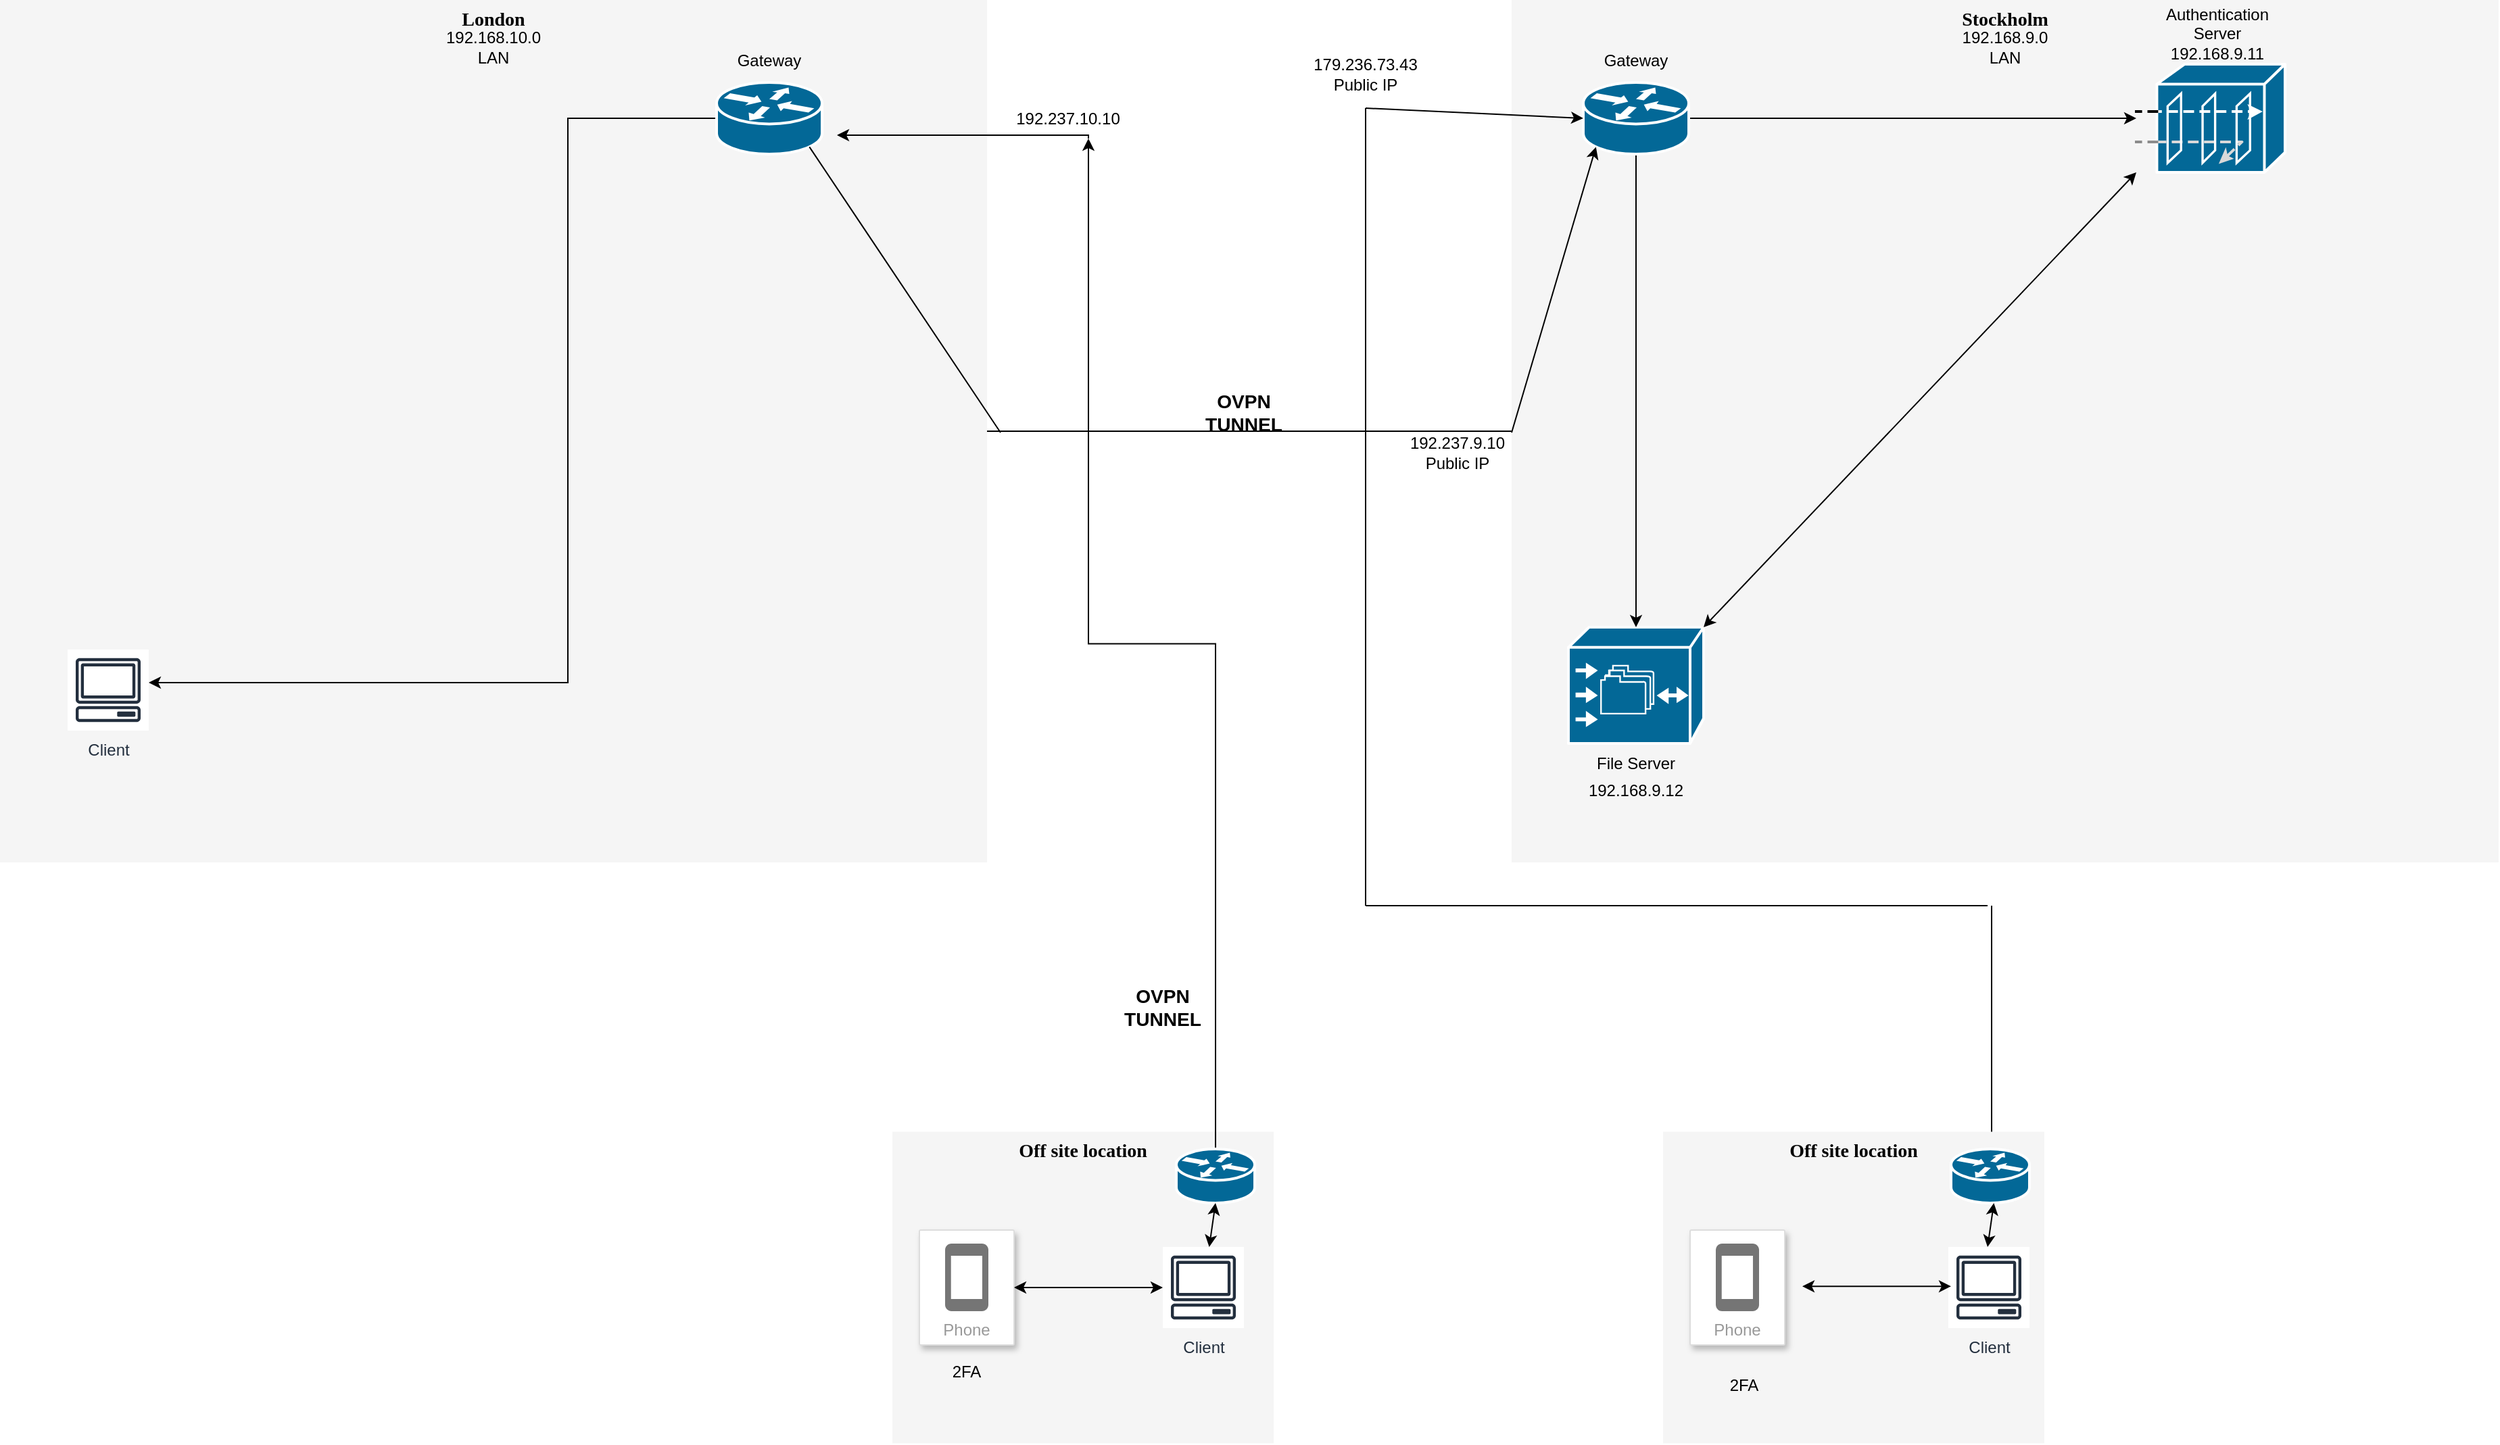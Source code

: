 <mxfile version="16.5.3" type="github">
  <diagram name="Page-1" id="c37626ed-c26b-45fb-9056-f9ebc6bb27b6">
    <mxGraphModel dx="402" dy="708" grid="1" gridSize="10" guides="1" tooltips="1" connect="1" arrows="1" fold="1" page="1" pageScale="1" pageWidth="1100" pageHeight="850" background="none" math="0" shadow="0">
      <root>
        <mxCell id="0" />
        <mxCell id="1" parent="0" />
        <mxCell id="N28YlUNtLmQZ9LZBREEU-2" value="Stockholm" style="whiteSpace=wrap;html=1;rounded=0;shadow=0;comic=0;strokeWidth=1;fontFamily=Verdana;fontSize=14;fillColor=#f5f5f5;strokeColor=none;fontStyle=1;verticalAlign=top;" parent="1" vertex="1">
          <mxGeometry x="2218" y="120" width="730" height="638" as="geometry" />
        </mxCell>
        <mxCell id="1c7a67bf8fd3230f-20" value="" style="shape=mxgraph.cisco.storage.cisco_file_engine;html=1;dashed=0;fillColor=#036897;strokeColor=#ffffff;strokeWidth=2;verticalLabelPosition=bottom;verticalAlign=top;rounded=0;shadow=0;comic=0;fontFamily=Verdana;fontSize=12;" parent="1" vertex="1">
          <mxGeometry x="2260" y="584" width="100" height="86" as="geometry" />
        </mxCell>
        <mxCell id="N28YlUNtLmQZ9LZBREEU-1" value="London" style="whiteSpace=wrap;html=1;rounded=0;shadow=0;comic=0;strokeWidth=1;fontFamily=Verdana;fontSize=14;fillColor=#f5f5f5;strokeColor=none;fontStyle=1;verticalAlign=top;" parent="1" vertex="1">
          <mxGeometry x="1100" y="120" width="730" height="638" as="geometry" />
        </mxCell>
        <mxCell id="N28YlUNtLmQZ9LZBREEU-7" value="" style="endArrow=none;html=1;rounded=0;exitX=1;exitY=0.5;exitDx=0;exitDy=0;entryX=0;entryY=0.5;entryDx=0;entryDy=0;" parent="1" source="N28YlUNtLmQZ9LZBREEU-1" target="N28YlUNtLmQZ9LZBREEU-2" edge="1">
          <mxGeometry width="50" height="50" relative="1" as="geometry">
            <mxPoint x="1980" y="570" as="sourcePoint" />
            <mxPoint x="2030" y="520" as="targetPoint" />
          </mxGeometry>
        </mxCell>
        <mxCell id="N28YlUNtLmQZ9LZBREEU-8" value="&lt;h3&gt;OVPN TUNNEL&lt;/h3&gt;" style="text;html=1;strokeColor=none;fillColor=none;align=center;verticalAlign=middle;whiteSpace=wrap;rounded=0;" parent="1" vertex="1">
          <mxGeometry x="1990" y="410" width="60" height="30" as="geometry" />
        </mxCell>
        <mxCell id="N28YlUNtLmQZ9LZBREEU-9" value="192.237.9.10&lt;br&gt;Public IP" style="text;html=1;strokeColor=none;fillColor=none;align=center;verticalAlign=middle;whiteSpace=wrap;rounded=0;" parent="1" vertex="1">
          <mxGeometry x="2138" y="440" width="80" height="30" as="geometry" />
        </mxCell>
        <mxCell id="N28YlUNtLmQZ9LZBREEU-13" value="File Server" style="text;html=1;strokeColor=none;fillColor=none;align=center;verticalAlign=middle;whiteSpace=wrap;rounded=0;" parent="1" vertex="1">
          <mxGeometry x="2280" y="670" width="60" height="30" as="geometry" />
        </mxCell>
        <mxCell id="N28YlUNtLmQZ9LZBREEU-33" style="edgeStyle=orthogonalEdgeStyle;rounded=0;orthogonalLoop=1;jettySize=auto;html=1;entryX=0;entryY=0.5;entryDx=0;entryDy=0;entryPerimeter=0;" parent="1" source="N28YlUNtLmQZ9LZBREEU-14" target="N28YlUNtLmQZ9LZBREEU-18" edge="1">
          <mxGeometry relative="1" as="geometry" />
        </mxCell>
        <mxCell id="N28YlUNtLmQZ9LZBREEU-34" style="edgeStyle=orthogonalEdgeStyle;rounded=0;orthogonalLoop=1;jettySize=auto;html=1;exitX=0.12;exitY=0.9;exitDx=0;exitDy=0;exitPerimeter=0;entryX=0.5;entryY=0;entryDx=0;entryDy=0;entryPerimeter=0;" parent="1" source="N28YlUNtLmQZ9LZBREEU-14" target="1c7a67bf8fd3230f-20" edge="1">
          <mxGeometry relative="1" as="geometry">
            <Array as="points">
              <mxPoint x="2310" y="229" />
            </Array>
          </mxGeometry>
        </mxCell>
        <mxCell id="N28YlUNtLmQZ9LZBREEU-14" value="" style="shape=mxgraph.cisco.routers.router;sketch=0;html=1;pointerEvents=1;dashed=0;fillColor=#036897;strokeColor=#ffffff;strokeWidth=2;verticalLabelPosition=bottom;verticalAlign=top;align=center;outlineConnect=0;" parent="1" vertex="1">
          <mxGeometry x="2271" y="181" width="78" height="53" as="geometry" />
        </mxCell>
        <mxCell id="N28YlUNtLmQZ9LZBREEU-15" value="Gateway" style="text;html=1;strokeColor=none;fillColor=none;align=center;verticalAlign=middle;whiteSpace=wrap;rounded=0;" parent="1" vertex="1">
          <mxGeometry x="2280" y="150" width="60" height="30" as="geometry" />
        </mxCell>
        <mxCell id="N28YlUNtLmQZ9LZBREEU-18" value="" style="shape=mxgraph.cisco.security.guard;sketch=0;html=1;pointerEvents=1;dashed=0;fillColor=#036897;strokeColor=#ffffff;strokeWidth=2;verticalLabelPosition=bottom;verticalAlign=top;align=center;outlineConnect=0;" parent="1" vertex="1">
          <mxGeometry x="2680" y="167.5" width="110" height="80" as="geometry" />
        </mxCell>
        <mxCell id="N28YlUNtLmQZ9LZBREEU-19" value="Authentication&lt;br&gt;Server&lt;br&gt;192.168.9.11" style="text;html=1;strokeColor=none;fillColor=none;align=center;verticalAlign=middle;whiteSpace=wrap;rounded=0;" parent="1" vertex="1">
          <mxGeometry x="2710" y="130" width="60" height="30" as="geometry" />
        </mxCell>
        <mxCell id="N28YlUNtLmQZ9LZBREEU-24" value="" style="endArrow=classic;startArrow=classic;html=1;rounded=0;exitX=1;exitY=0;exitDx=0;exitDy=0;exitPerimeter=0;entryX=0;entryY=1;entryDx=0;entryDy=0;entryPerimeter=0;" parent="1" source="1c7a67bf8fd3230f-20" target="N28YlUNtLmQZ9LZBREEU-18" edge="1">
          <mxGeometry width="50" height="50" relative="1" as="geometry">
            <mxPoint x="2370" y="560" as="sourcePoint" />
            <mxPoint x="2420" y="510" as="targetPoint" />
          </mxGeometry>
        </mxCell>
        <mxCell id="N28YlUNtLmQZ9LZBREEU-26" value="192.168.9.0&lt;br&gt;LAN" style="text;html=1;strokeColor=none;fillColor=none;align=center;verticalAlign=middle;whiteSpace=wrap;rounded=0;" parent="1" vertex="1">
          <mxGeometry x="2543" y="140" width="80" height="30" as="geometry" />
        </mxCell>
        <mxCell id="N28YlUNtLmQZ9LZBREEU-27" value="192.168.9.12" style="text;html=1;strokeColor=none;fillColor=none;align=center;verticalAlign=middle;whiteSpace=wrap;rounded=0;" parent="1" vertex="1">
          <mxGeometry x="2270" y="690" width="80" height="30" as="geometry" />
        </mxCell>
        <mxCell id="N28YlUNtLmQZ9LZBREEU-50" style="edgeStyle=orthogonalEdgeStyle;rounded=0;orthogonalLoop=1;jettySize=auto;html=1;exitX=0;exitY=0.5;exitDx=0;exitDy=0;exitPerimeter=0;" parent="1" source="N28YlUNtLmQZ9LZBREEU-36" edge="1">
          <mxGeometry relative="1" as="geometry">
            <mxPoint x="1210" y="625" as="targetPoint" />
            <Array as="points">
              <mxPoint x="1520" y="208" />
              <mxPoint x="1520" y="625" />
            </Array>
          </mxGeometry>
        </mxCell>
        <mxCell id="N28YlUNtLmQZ9LZBREEU-36" value="" style="shape=mxgraph.cisco.routers.router;sketch=0;html=1;pointerEvents=1;dashed=0;fillColor=#036897;strokeColor=#ffffff;strokeWidth=2;verticalLabelPosition=bottom;verticalAlign=top;align=center;outlineConnect=0;" parent="1" vertex="1">
          <mxGeometry x="1630" y="181" width="78" height="53" as="geometry" />
        </mxCell>
        <mxCell id="N28YlUNtLmQZ9LZBREEU-37" value="Gateway" style="text;html=1;strokeColor=none;fillColor=none;align=center;verticalAlign=middle;whiteSpace=wrap;rounded=0;" parent="1" vertex="1">
          <mxGeometry x="1639" y="150" width="60" height="30" as="geometry" />
        </mxCell>
        <mxCell id="N28YlUNtLmQZ9LZBREEU-51" style="edgeStyle=orthogonalEdgeStyle;rounded=0;orthogonalLoop=1;jettySize=auto;html=1;exitX=0.75;exitY=1;exitDx=0;exitDy=0;" parent="1" edge="1" source="N28YlUNtLmQZ9LZBREEU-52">
          <mxGeometry relative="1" as="geometry">
            <mxPoint x="1911" y="370" as="sourcePoint" />
            <Array as="points">
              <mxPoint x="1905" y="220" />
            </Array>
            <mxPoint x="1719" y="220" as="targetPoint" />
          </mxGeometry>
        </mxCell>
        <mxCell id="N28YlUNtLmQZ9LZBREEU-43" value="192.168.10.0&lt;br&gt;LAN" style="text;html=1;strokeColor=none;fillColor=none;align=center;verticalAlign=middle;whiteSpace=wrap;rounded=0;" parent="1" vertex="1">
          <mxGeometry x="1435" y="140" width="60" height="30" as="geometry" />
        </mxCell>
        <mxCell id="N28YlUNtLmQZ9LZBREEU-52" value="192.237.10.10" style="text;html=1;strokeColor=none;fillColor=none;align=center;verticalAlign=middle;whiteSpace=wrap;rounded=0;" parent="1" vertex="1">
          <mxGeometry x="1860" y="192.5" width="60" height="30" as="geometry" />
        </mxCell>
        <mxCell id="N28YlUNtLmQZ9LZBREEU-55" value="Client" style="sketch=0;outlineConnect=0;fontColor=#232F3E;gradientColor=none;strokeColor=#232F3E;fillColor=#ffffff;dashed=0;verticalLabelPosition=bottom;verticalAlign=top;align=center;html=1;fontSize=12;fontStyle=0;aspect=fixed;shape=mxgraph.aws4.resourceIcon;resIcon=mxgraph.aws4.client;fontFamily=Helvetica;" parent="1" vertex="1">
          <mxGeometry x="1150" y="600.5" width="60" height="60" as="geometry" />
        </mxCell>
        <mxCell id="gRUcOE9CfGCtsJtimKDV-1" value="Off site location" style="whiteSpace=wrap;html=1;rounded=0;shadow=0;comic=0;strokeWidth=1;fontFamily=Verdana;fontSize=14;fillColor=#f5f5f5;strokeColor=none;fontStyle=1;verticalAlign=top;" parent="1" vertex="1">
          <mxGeometry x="1760" y="957.25" width="282" height="230.5" as="geometry" />
        </mxCell>
        <mxCell id="gRUcOE9CfGCtsJtimKDV-2" value="Phone" style="strokeColor=#dddddd;shadow=1;strokeWidth=1;rounded=1;absoluteArcSize=1;arcSize=2;labelPosition=center;verticalLabelPosition=middle;align=center;verticalAlign=bottom;spacingLeft=0;fontColor=#999999;fontSize=12;whiteSpace=wrap;spacingBottom=2;" parent="1" vertex="1">
          <mxGeometry x="1780" y="1030" width="70" height="85" as="geometry" />
        </mxCell>
        <mxCell id="gRUcOE9CfGCtsJtimKDV-3" value="" style="sketch=0;dashed=0;connectable=0;html=1;fillColor=#757575;strokeColor=none;shape=mxgraph.gcp2.phone;part=1;" parent="gRUcOE9CfGCtsJtimKDV-2" vertex="1">
          <mxGeometry x="0.5" width="32" height="50" relative="1" as="geometry">
            <mxPoint x="-16" y="10" as="offset" />
          </mxGeometry>
        </mxCell>
        <mxCell id="gRUcOE9CfGCtsJtimKDV-4" value="Client" style="sketch=0;outlineConnect=0;fontColor=#232F3E;gradientColor=none;strokeColor=#232F3E;fillColor=#ffffff;dashed=0;verticalLabelPosition=bottom;verticalAlign=top;align=center;html=1;fontSize=12;fontStyle=0;aspect=fixed;shape=mxgraph.aws4.resourceIcon;resIcon=mxgraph.aws4.client;" parent="1" vertex="1">
          <mxGeometry x="1960" y="1042.5" width="60" height="60" as="geometry" />
        </mxCell>
        <mxCell id="gRUcOE9CfGCtsJtimKDV-6" value="" style="endArrow=classic;startArrow=classic;html=1;rounded=0;exitX=1;exitY=0.5;exitDx=0;exitDy=0;" parent="1" source="gRUcOE9CfGCtsJtimKDV-2" target="gRUcOE9CfGCtsJtimKDV-4" edge="1">
          <mxGeometry width="50" height="50" relative="1" as="geometry">
            <mxPoint x="1860" y="1110" as="sourcePoint" />
            <mxPoint x="1910" y="1060" as="targetPoint" />
          </mxGeometry>
        </mxCell>
        <mxCell id="gRUcOE9CfGCtsJtimKDV-9" style="edgeStyle=orthogonalEdgeStyle;rounded=0;orthogonalLoop=1;jettySize=auto;html=1;exitX=0.5;exitY=0;exitDx=0;exitDy=0;exitPerimeter=0;entryX=0.75;entryY=1;entryDx=0;entryDy=0;" parent="1" source="gRUcOE9CfGCtsJtimKDV-7" target="N28YlUNtLmQZ9LZBREEU-52" edge="1">
          <mxGeometry relative="1" as="geometry">
            <mxPoint x="1900" y="810" as="targetPoint" />
          </mxGeometry>
        </mxCell>
        <mxCell id="gRUcOE9CfGCtsJtimKDV-7" value="" style="shape=mxgraph.cisco.routers.router;sketch=0;html=1;pointerEvents=1;dashed=0;fillColor=#036897;strokeColor=#ffffff;strokeWidth=2;verticalLabelPosition=bottom;verticalAlign=top;align=center;outlineConnect=0;" parent="1" vertex="1">
          <mxGeometry x="1970" y="970" width="58" height="40" as="geometry" />
        </mxCell>
        <mxCell id="gRUcOE9CfGCtsJtimKDV-10" value="&lt;h3&gt;OVPN TUNNEL&lt;/h3&gt;" style="text;html=1;strokeColor=none;fillColor=none;align=center;verticalAlign=middle;whiteSpace=wrap;rounded=0;" parent="1" vertex="1">
          <mxGeometry x="1930" y="850" width="60" height="30" as="geometry" />
        </mxCell>
        <mxCell id="gRUcOE9CfGCtsJtimKDV-11" value="" style="endArrow=classic;startArrow=classic;html=1;rounded=0;entryX=0.5;entryY=1;entryDx=0;entryDy=0;entryPerimeter=0;" parent="1" source="gRUcOE9CfGCtsJtimKDV-4" target="gRUcOE9CfGCtsJtimKDV-7" edge="1">
          <mxGeometry width="50" height="50" relative="1" as="geometry">
            <mxPoint x="2000" y="1050" as="sourcePoint" />
            <mxPoint x="2050" y="1000" as="targetPoint" />
          </mxGeometry>
        </mxCell>
        <mxCell id="gRUcOE9CfGCtsJtimKDV-12" value="2FA" style="text;html=1;strokeColor=none;fillColor=none;align=center;verticalAlign=middle;whiteSpace=wrap;rounded=0;" parent="1" vertex="1">
          <mxGeometry x="1785" y="1120" width="60" height="30" as="geometry" />
        </mxCell>
        <mxCell id="cFmzxp8rc3JpgVyaZp0U-3" value="Off site location" style="whiteSpace=wrap;html=1;rounded=0;shadow=0;comic=0;strokeWidth=1;fontFamily=Verdana;fontSize=14;fillColor=#f5f5f5;strokeColor=none;fontStyle=1;verticalAlign=top;" vertex="1" parent="1">
          <mxGeometry x="2330" y="957.25" width="282" height="230.5" as="geometry" />
        </mxCell>
        <mxCell id="cFmzxp8rc3JpgVyaZp0U-4" value="" style="shape=mxgraph.cisco.routers.router;sketch=0;html=1;pointerEvents=1;dashed=0;fillColor=#036897;strokeColor=#ffffff;strokeWidth=2;verticalLabelPosition=bottom;verticalAlign=top;align=center;outlineConnect=0;" vertex="1" parent="1">
          <mxGeometry x="2543" y="970" width="58" height="40" as="geometry" />
        </mxCell>
        <mxCell id="cFmzxp8rc3JpgVyaZp0U-6" value="Client" style="sketch=0;outlineConnect=0;fontColor=#232F3E;gradientColor=none;strokeColor=#232F3E;fillColor=#ffffff;dashed=0;verticalLabelPosition=bottom;verticalAlign=top;align=center;html=1;fontSize=12;fontStyle=0;aspect=fixed;shape=mxgraph.aws4.resourceIcon;resIcon=mxgraph.aws4.client;" vertex="1" parent="1">
          <mxGeometry x="2541" y="1042.5" width="60" height="60" as="geometry" />
        </mxCell>
        <mxCell id="cFmzxp8rc3JpgVyaZp0U-8" value="" style="endArrow=classic;startArrow=classic;html=1;rounded=0;entryX=0.5;entryY=1;entryDx=0;entryDy=0;entryPerimeter=0;" edge="1" parent="1">
          <mxGeometry width="50" height="50" relative="1" as="geometry">
            <mxPoint x="2570.0" y="1042.5" as="sourcePoint" />
            <mxPoint x="2574.68" y="1010" as="targetPoint" />
          </mxGeometry>
        </mxCell>
        <mxCell id="cFmzxp8rc3JpgVyaZp0U-11" value="" style="endArrow=classic;startArrow=classic;html=1;rounded=0;exitX=1;exitY=0.5;exitDx=0;exitDy=0;" edge="1" parent="1">
          <mxGeometry width="50" height="50" relative="1" as="geometry">
            <mxPoint x="2433" y="1071.59" as="sourcePoint" />
            <mxPoint x="2543" y="1071.59" as="targetPoint" />
          </mxGeometry>
        </mxCell>
        <mxCell id="cFmzxp8rc3JpgVyaZp0U-12" value="Phone" style="strokeColor=#dddddd;shadow=1;strokeWidth=1;rounded=1;absoluteArcSize=1;arcSize=2;labelPosition=center;verticalLabelPosition=middle;align=center;verticalAlign=bottom;spacingLeft=0;fontColor=#999999;fontSize=12;whiteSpace=wrap;spacingBottom=2;" vertex="1" parent="1">
          <mxGeometry x="2350" y="1030" width="70" height="85" as="geometry" />
        </mxCell>
        <mxCell id="cFmzxp8rc3JpgVyaZp0U-13" value="" style="sketch=0;dashed=0;connectable=0;html=1;fillColor=#757575;strokeColor=none;shape=mxgraph.gcp2.phone;part=1;" vertex="1" parent="cFmzxp8rc3JpgVyaZp0U-12">
          <mxGeometry x="0.5" width="32" height="50" relative="1" as="geometry">
            <mxPoint x="-16" y="10" as="offset" />
          </mxGeometry>
        </mxCell>
        <mxCell id="cFmzxp8rc3JpgVyaZp0U-14" value="2FA" style="text;html=1;strokeColor=none;fillColor=none;align=center;verticalAlign=middle;whiteSpace=wrap;rounded=0;" vertex="1" parent="1">
          <mxGeometry x="2360" y="1130" width="60" height="30" as="geometry" />
        </mxCell>
        <mxCell id="cFmzxp8rc3JpgVyaZp0U-16" value="" style="endArrow=none;html=1;rounded=0;" edge="1" parent="1">
          <mxGeometry width="50" height="50" relative="1" as="geometry">
            <mxPoint x="2573" y="957.25" as="sourcePoint" />
            <mxPoint x="2573" y="790" as="targetPoint" />
          </mxGeometry>
        </mxCell>
        <mxCell id="cFmzxp8rc3JpgVyaZp0U-17" value="" style="endArrow=none;html=1;rounded=0;" edge="1" parent="1">
          <mxGeometry width="50" height="50" relative="1" as="geometry">
            <mxPoint x="2110" y="790" as="sourcePoint" />
            <mxPoint x="2570" y="790" as="targetPoint" />
          </mxGeometry>
        </mxCell>
        <mxCell id="cFmzxp8rc3JpgVyaZp0U-18" value="" style="endArrow=none;html=1;rounded=0;" edge="1" parent="1">
          <mxGeometry width="50" height="50" relative="1" as="geometry">
            <mxPoint x="2110" y="790" as="sourcePoint" />
            <mxPoint x="2110" y="200" as="targetPoint" />
          </mxGeometry>
        </mxCell>
        <mxCell id="cFmzxp8rc3JpgVyaZp0U-22" value="" style="endArrow=classic;html=1;rounded=0;entryX=0;entryY=0.5;entryDx=0;entryDy=0;entryPerimeter=0;" edge="1" parent="1" target="N28YlUNtLmQZ9LZBREEU-14">
          <mxGeometry width="50" height="50" relative="1" as="geometry">
            <mxPoint x="2110" y="200" as="sourcePoint" />
            <mxPoint x="2460" y="120" as="targetPoint" />
            <Array as="points" />
          </mxGeometry>
        </mxCell>
        <mxCell id="cFmzxp8rc3JpgVyaZp0U-23" value="179.236.73.43&lt;br&gt;Public IP" style="text;html=1;strokeColor=none;fillColor=none;align=center;verticalAlign=middle;whiteSpace=wrap;rounded=0;" vertex="1" parent="1">
          <mxGeometry x="2070" y="160" width="80" height="30" as="geometry" />
        </mxCell>
        <mxCell id="cFmzxp8rc3JpgVyaZp0U-27" value="" style="endArrow=none;html=1;rounded=0;entryX=0.88;entryY=0.9;entryDx=0;entryDy=0;entryPerimeter=0;" edge="1" parent="1" target="N28YlUNtLmQZ9LZBREEU-36">
          <mxGeometry width="50" height="50" relative="1" as="geometry">
            <mxPoint x="1840" y="440" as="sourcePoint" />
            <mxPoint x="2070" y="390" as="targetPoint" />
          </mxGeometry>
        </mxCell>
        <mxCell id="cFmzxp8rc3JpgVyaZp0U-28" value="" style="endArrow=classic;html=1;rounded=0;entryX=0.12;entryY=0.9;entryDx=0;entryDy=0;entryPerimeter=0;exitX=1;exitY=0;exitDx=0;exitDy=0;" edge="1" parent="1" source="N28YlUNtLmQZ9LZBREEU-9" target="N28YlUNtLmQZ9LZBREEU-14">
          <mxGeometry width="50" height="50" relative="1" as="geometry">
            <mxPoint x="2020" y="440" as="sourcePoint" />
            <mxPoint x="2070" y="390" as="targetPoint" />
          </mxGeometry>
        </mxCell>
      </root>
    </mxGraphModel>
  </diagram>
</mxfile>
